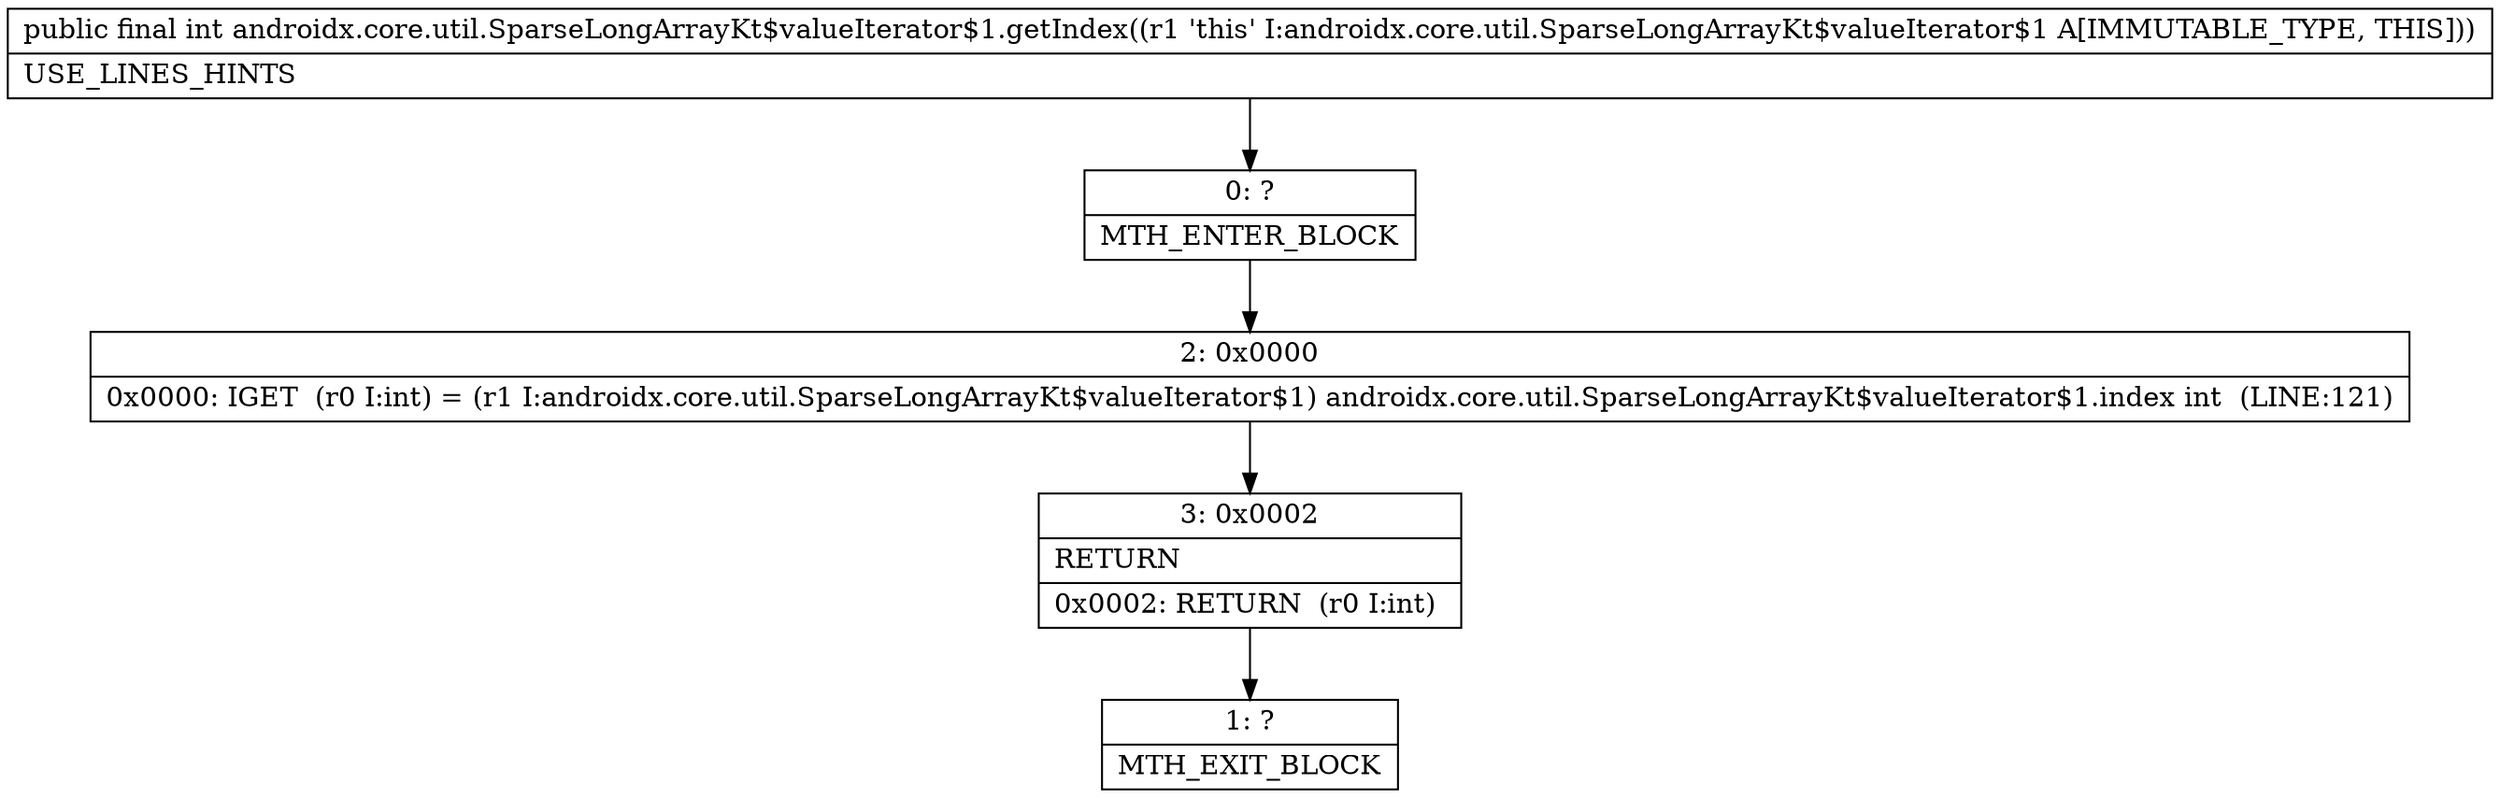 digraph "CFG forandroidx.core.util.SparseLongArrayKt$valueIterator$1.getIndex()I" {
Node_0 [shape=record,label="{0\:\ ?|MTH_ENTER_BLOCK\l}"];
Node_2 [shape=record,label="{2\:\ 0x0000|0x0000: IGET  (r0 I:int) = (r1 I:androidx.core.util.SparseLongArrayKt$valueIterator$1) androidx.core.util.SparseLongArrayKt$valueIterator$1.index int  (LINE:121)\l}"];
Node_3 [shape=record,label="{3\:\ 0x0002|RETURN\l|0x0002: RETURN  (r0 I:int) \l}"];
Node_1 [shape=record,label="{1\:\ ?|MTH_EXIT_BLOCK\l}"];
MethodNode[shape=record,label="{public final int androidx.core.util.SparseLongArrayKt$valueIterator$1.getIndex((r1 'this' I:androidx.core.util.SparseLongArrayKt$valueIterator$1 A[IMMUTABLE_TYPE, THIS]))  | USE_LINES_HINTS\l}"];
MethodNode -> Node_0;Node_0 -> Node_2;
Node_2 -> Node_3;
Node_3 -> Node_1;
}


